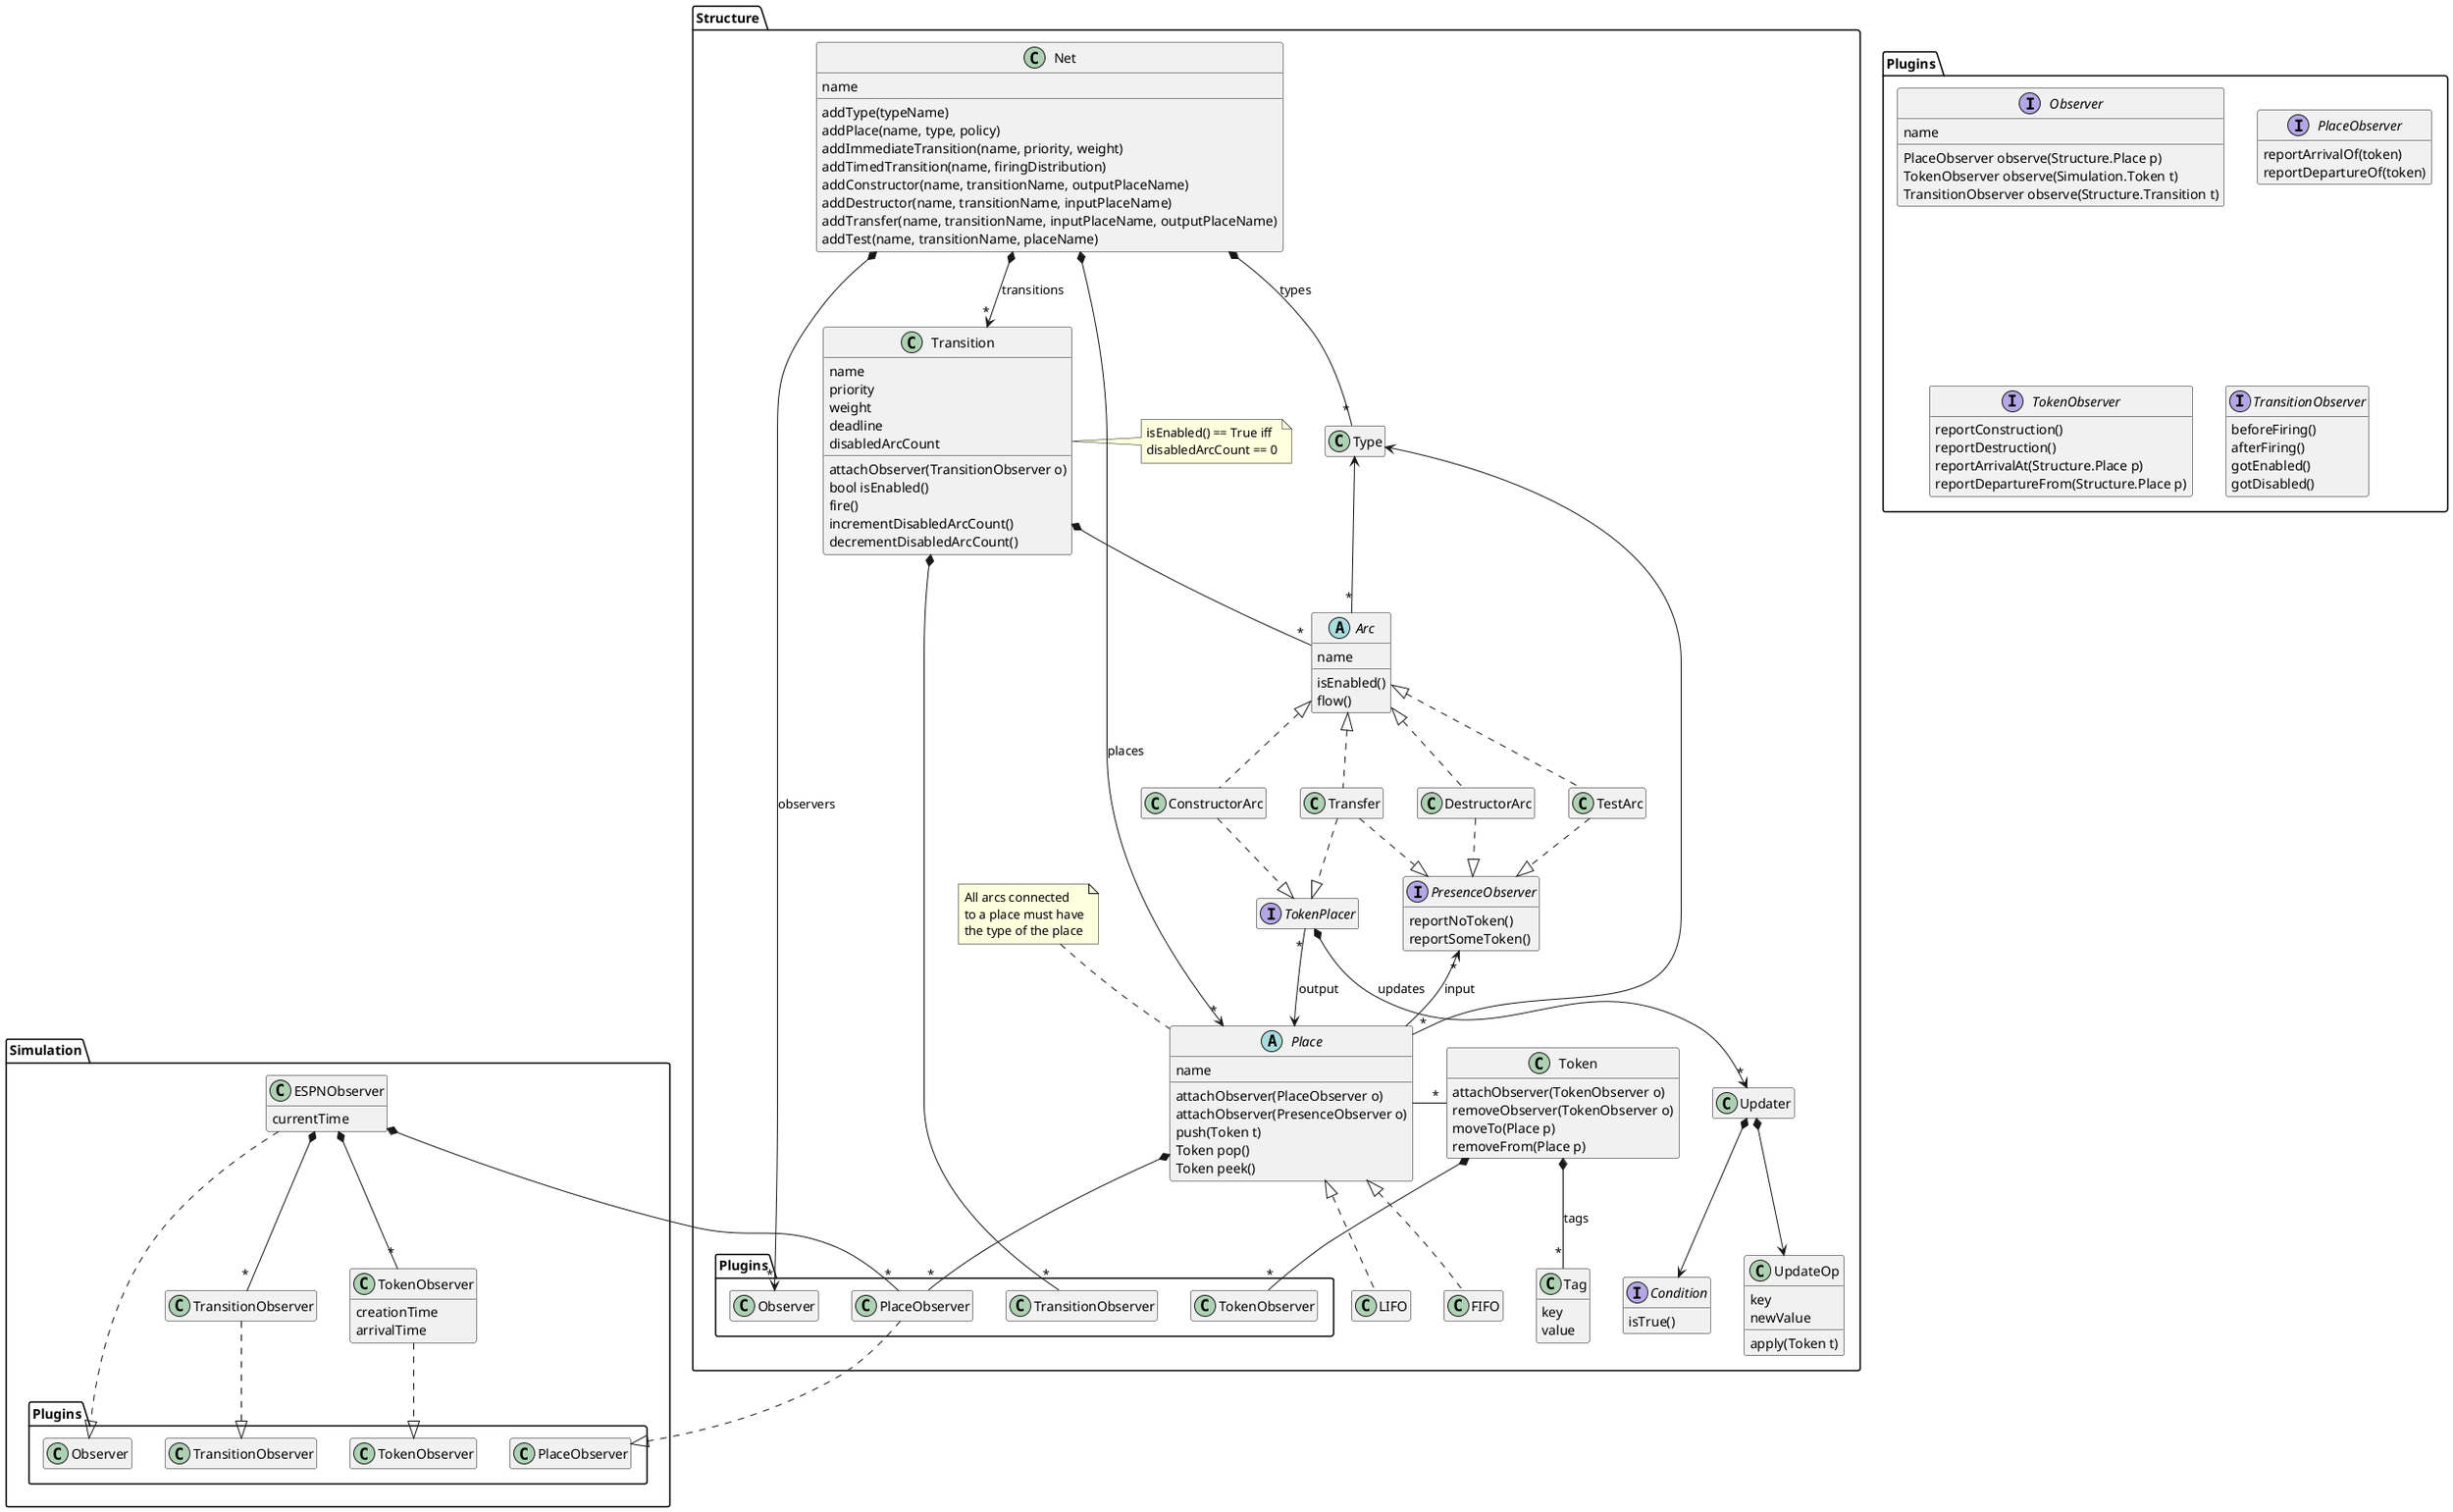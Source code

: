 @startuml
hide empty members

namespace Structure {

class Net {
    name
    addType(typeName)
    addPlace(name, type, policy)
    addImmediateTransition(name, priority, weight)
    addTimedTransition(name, firingDistribution)
    addConstructor(name, transitionName, outputPlaceName)
    addDestructor(name, transitionName, inputPlaceName)
    addTransfer(name, transitionName, inputPlaceName, outputPlaceName)
    addTest(name, transitionName, placeName)
}

abstract class Place {
    name
    attachObserver(PlaceObserver o)
    attachObserver(PresenceObserver o)
    push(Token t)
    Token pop()
    Token peek()
}

note as placeNote
All arcs connected
to a place must have
the type of the place
end note
placeNote .. Place

class Transition{
    name
    priority
    weight
    deadline
    disabledArcCount
    attachObserver(TransitionObserver o)
    bool isEnabled()
    fire()
    incrementDisabledArcCount()
    decrementDisabledArcCount()
}
note right
isEnabled() == True iff
disabledArcCount == 0
end note

interface Condition{
    isTrue()
}

class UpdateOp {
    key
    newValue
    apply(Token t)
}

abstract class Arc {
    name
    isEnabled()
    flow()
}

class Token {
    attachObserver(TokenObserver o)
    removeObserver(TokenObserver o)
    moveTo(Place p)
    removeFrom(Place p)
}
class Tag{
    key
    value
}

interface TokenPlacer

interface PresenceObserver {
    reportNoToken()
    reportSomeToken()
}

Net *-- "*" Type: types
Net *--> "*" Place: places
Net *--> "*" Transition: transitions
Net *--> "*" Plugins.Observer: observers
Type <-- "*" Arc
Type <-- "*" Place
Place -l- "*" Token
Token *-- "*" Plugins.TokenObserver
Token *-- "*" Tag : tags
Place *-- "*" Plugins.PlaceObserver
TestArc .u.|> Arc
ConstructorArc  .u.|> Arc
DestructorArc  .u.|> Arc
Transfer  .u.|> Arc
Transition *-- "*" Arc
Transition *-- "*" Plugins.TransitionObserver
PresenceObserver "*" <-- Place : input
TestArc .d.|> PresenceObserver
ConstructorArc .d.|> TokenPlacer
DestructorArc .d.|> PresenceObserver
TokenPlacer "*" --> Place : output
Transfer  .d.|> TokenPlacer
Transfer  .d.|> PresenceObserver
FIFO .u.|> Place
LIFO .u.|> Place
TokenPlacer *--> "*" Updater : updates
Updater *--> Condition
Updater *--> UpdateOp


}

namespace Simulation {
class ESPNObserver{
    currentTime
}

class TransitionObserver

class TokenObserver {
    creationTime
    arrivalTime
}

ESPNObserver *-- "*" TransitionObserver
ESPNObserver *-- "*" TokenObserver
ESPNObserver *-- "*" PlaceObserver
ESPNObserver ..|> Plugins.Observer
TransitionObserver ..|> Plugins.TransitionObserver
TokenObserver ..|> Plugins.TokenObserver
PlaceObserver ..|> Plugins.PlaceObserver
}

namespace Plugins {
interface Observer {
    name
    PlaceObserver observe(Structure.Place p)
    TokenObserver observe(Simulation.Token t)
    TransitionObserver observe(Structure.Transition t)
}
interface PlaceObserver{
    reportArrivalOf(token)
    reportDepartureOf(token)
}
interface TokenObserver{
    reportConstruction()
    reportDestruction()
    reportArrivalAt(Structure.Place p)
    reportDepartureFrom(Structure.Place p)
}
interface TransitionObserver{
    beforeFiring()
    afterFiring()
    gotEnabled()
    gotDisabled()
}

}
@enduml